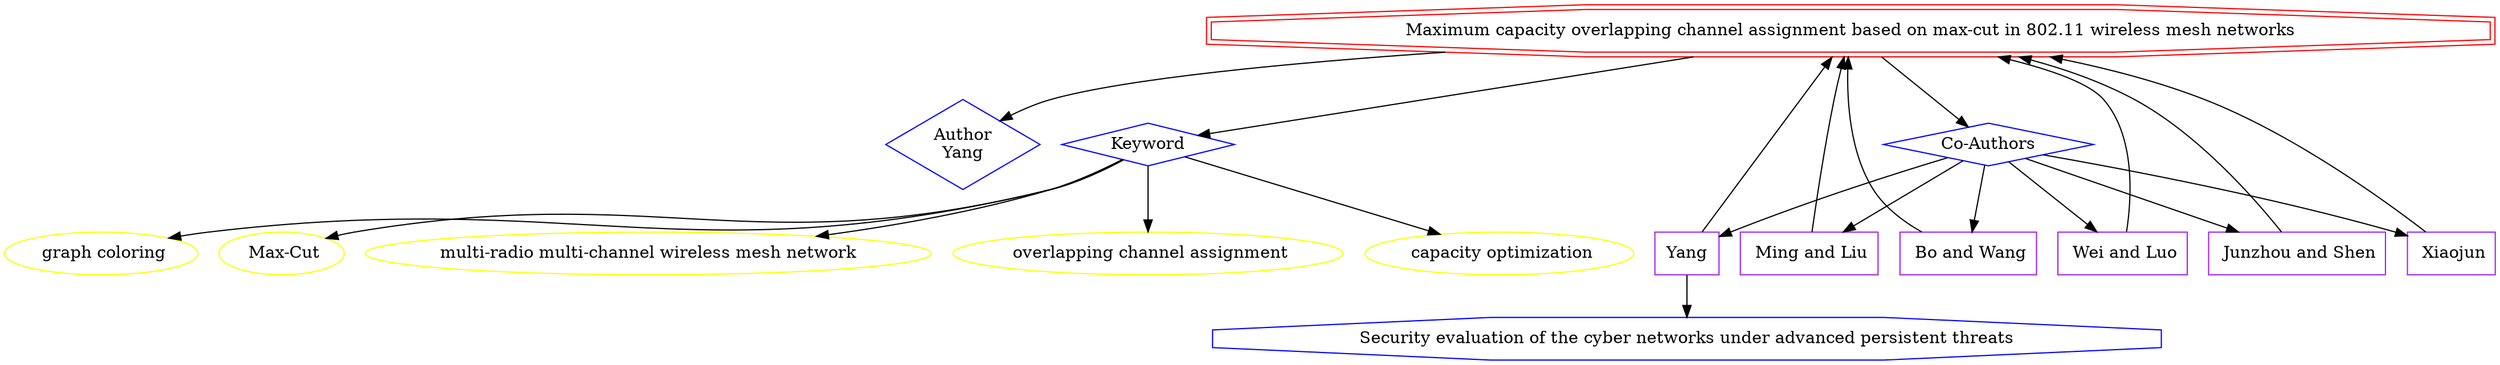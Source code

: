strict digraph mind_mapYang2014 {
	node [color=red shape=doubleoctagon]
	"Maximum capacity overlapping channel assignment based on max-cut in 802.11 wireless mesh networks"
	node [color=blue shape=diamond]
	"Author
Yang"
	Keyword
	"Maximum capacity overlapping channel assignment based on max-cut in 802.11 wireless mesh networks" -> "Author
Yang"
	"Maximum capacity overlapping channel assignment based on max-cut in 802.11 wireless mesh networks" -> Keyword
	"Maximum capacity overlapping channel assignment based on max-cut in 802.11 wireless mesh networks" -> "Co-Authors"
	node [color=yellow shape=ellipse]
	"multi-radio multi-channel wireless mesh network"
	Keyword -> "multi-radio multi-channel wireless mesh network"
	" overlapping channel assignment"
	Keyword -> " overlapping channel assignment"
	" capacity optimization"
	Keyword -> " capacity optimization"
	" graph coloring"
	Keyword -> " graph coloring"
	" Max-Cut"
	Keyword -> " Max-Cut"
	node [color=purple shape=rectangle]
	"Co-Authors" -> Yang
	"Co-Authors" -> " Ming and Liu"
	"Co-Authors" -> " Bo and Wang"
	"Co-Authors" -> " Wei and Luo"
	"Co-Authors" -> " Junzhou and Shen"
	"Co-Authors" -> " Xiaojun"
	node [color=blue shape=octagon]
	Yang -> "Security evaluation of the cyber networks under advanced persistent threats"
	Yang -> "Maximum capacity overlapping channel assignment based on max-cut in 802.11 wireless mesh networks"
	" Ming and Liu" -> "Maximum capacity overlapping channel assignment based on max-cut in 802.11 wireless mesh networks"
	" Bo and Wang" -> "Maximum capacity overlapping channel assignment based on max-cut in 802.11 wireless mesh networks"
	" Wei and Luo" -> "Maximum capacity overlapping channel assignment based on max-cut in 802.11 wireless mesh networks"
	" Junzhou and Shen" -> "Maximum capacity overlapping channel assignment based on max-cut in 802.11 wireless mesh networks"
	" Xiaojun" -> "Maximum capacity overlapping channel assignment based on max-cut in 802.11 wireless mesh networks"
}
